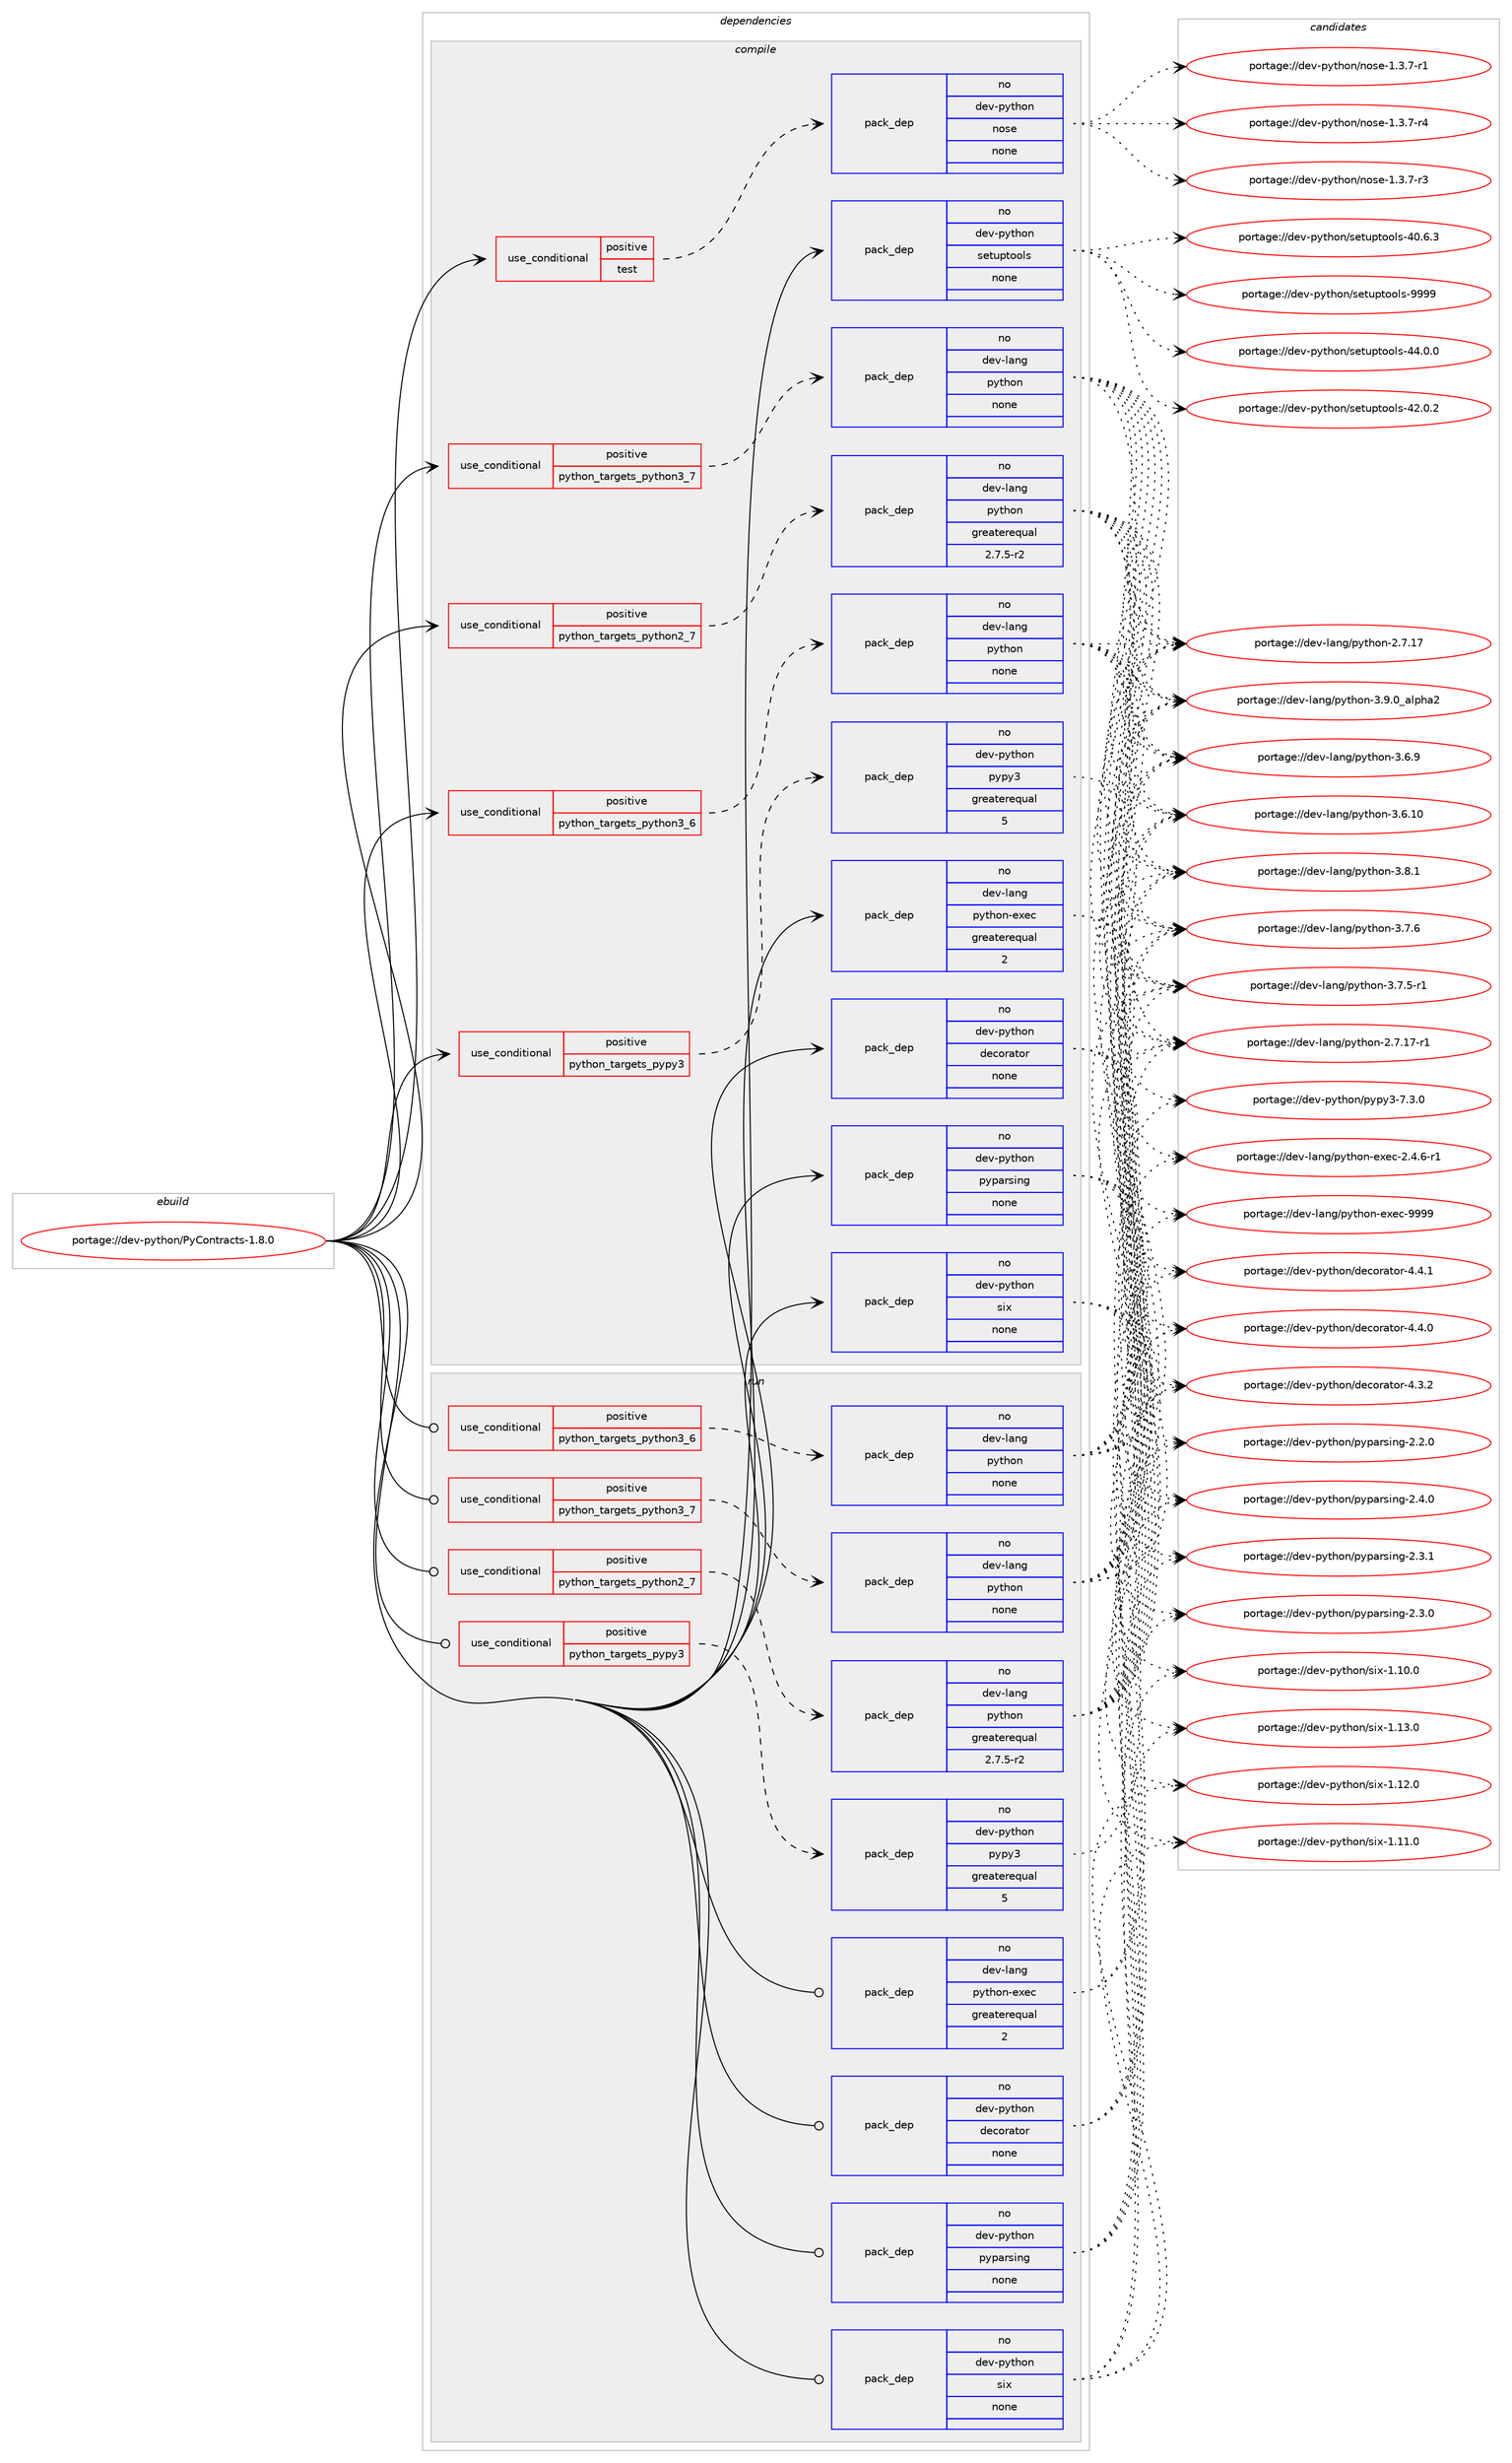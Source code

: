 digraph prolog {

# *************
# Graph options
# *************

newrank=true;
concentrate=true;
compound=true;
graph [rankdir=LR,fontname=Helvetica,fontsize=10,ranksep=1.5];#, ranksep=2.5, nodesep=0.2];
edge  [arrowhead=vee];
node  [fontname=Helvetica,fontsize=10];

# **********
# The ebuild
# **********

subgraph cluster_leftcol {
color=gray;
label=<<i>ebuild</i>>;
id [label="portage://dev-python/PyContracts-1.8.0", color=red, width=4, href="../dev-python/PyContracts-1.8.0.svg"];
}

# ****************
# The dependencies
# ****************

subgraph cluster_midcol {
color=gray;
label=<<i>dependencies</i>>;
subgraph cluster_compile {
fillcolor="#eeeeee";
style=filled;
label=<<i>compile</i>>;
subgraph cond119621 {
dependency473492 [label=<<TABLE BORDER="0" CELLBORDER="1" CELLSPACING="0" CELLPADDING="4"><TR><TD ROWSPAN="3" CELLPADDING="10">use_conditional</TD></TR><TR><TD>positive</TD></TR><TR><TD>python_targets_pypy3</TD></TR></TABLE>>, shape=none, color=red];
subgraph pack348854 {
dependency473493 [label=<<TABLE BORDER="0" CELLBORDER="1" CELLSPACING="0" CELLPADDING="4" WIDTH="220"><TR><TD ROWSPAN="6" CELLPADDING="30">pack_dep</TD></TR><TR><TD WIDTH="110">no</TD></TR><TR><TD>dev-python</TD></TR><TR><TD>pypy3</TD></TR><TR><TD>greaterequal</TD></TR><TR><TD>5</TD></TR></TABLE>>, shape=none, color=blue];
}
dependency473492:e -> dependency473493:w [weight=20,style="dashed",arrowhead="vee"];
}
id:e -> dependency473492:w [weight=20,style="solid",arrowhead="vee"];
subgraph cond119622 {
dependency473494 [label=<<TABLE BORDER="0" CELLBORDER="1" CELLSPACING="0" CELLPADDING="4"><TR><TD ROWSPAN="3" CELLPADDING="10">use_conditional</TD></TR><TR><TD>positive</TD></TR><TR><TD>python_targets_python2_7</TD></TR></TABLE>>, shape=none, color=red];
subgraph pack348855 {
dependency473495 [label=<<TABLE BORDER="0" CELLBORDER="1" CELLSPACING="0" CELLPADDING="4" WIDTH="220"><TR><TD ROWSPAN="6" CELLPADDING="30">pack_dep</TD></TR><TR><TD WIDTH="110">no</TD></TR><TR><TD>dev-lang</TD></TR><TR><TD>python</TD></TR><TR><TD>greaterequal</TD></TR><TR><TD>2.7.5-r2</TD></TR></TABLE>>, shape=none, color=blue];
}
dependency473494:e -> dependency473495:w [weight=20,style="dashed",arrowhead="vee"];
}
id:e -> dependency473494:w [weight=20,style="solid",arrowhead="vee"];
subgraph cond119623 {
dependency473496 [label=<<TABLE BORDER="0" CELLBORDER="1" CELLSPACING="0" CELLPADDING="4"><TR><TD ROWSPAN="3" CELLPADDING="10">use_conditional</TD></TR><TR><TD>positive</TD></TR><TR><TD>python_targets_python3_6</TD></TR></TABLE>>, shape=none, color=red];
subgraph pack348856 {
dependency473497 [label=<<TABLE BORDER="0" CELLBORDER="1" CELLSPACING="0" CELLPADDING="4" WIDTH="220"><TR><TD ROWSPAN="6" CELLPADDING="30">pack_dep</TD></TR><TR><TD WIDTH="110">no</TD></TR><TR><TD>dev-lang</TD></TR><TR><TD>python</TD></TR><TR><TD>none</TD></TR><TR><TD></TD></TR></TABLE>>, shape=none, color=blue];
}
dependency473496:e -> dependency473497:w [weight=20,style="dashed",arrowhead="vee"];
}
id:e -> dependency473496:w [weight=20,style="solid",arrowhead="vee"];
subgraph cond119624 {
dependency473498 [label=<<TABLE BORDER="0" CELLBORDER="1" CELLSPACING="0" CELLPADDING="4"><TR><TD ROWSPAN="3" CELLPADDING="10">use_conditional</TD></TR><TR><TD>positive</TD></TR><TR><TD>python_targets_python3_7</TD></TR></TABLE>>, shape=none, color=red];
subgraph pack348857 {
dependency473499 [label=<<TABLE BORDER="0" CELLBORDER="1" CELLSPACING="0" CELLPADDING="4" WIDTH="220"><TR><TD ROWSPAN="6" CELLPADDING="30">pack_dep</TD></TR><TR><TD WIDTH="110">no</TD></TR><TR><TD>dev-lang</TD></TR><TR><TD>python</TD></TR><TR><TD>none</TD></TR><TR><TD></TD></TR></TABLE>>, shape=none, color=blue];
}
dependency473498:e -> dependency473499:w [weight=20,style="dashed",arrowhead="vee"];
}
id:e -> dependency473498:w [weight=20,style="solid",arrowhead="vee"];
subgraph cond119625 {
dependency473500 [label=<<TABLE BORDER="0" CELLBORDER="1" CELLSPACING="0" CELLPADDING="4"><TR><TD ROWSPAN="3" CELLPADDING="10">use_conditional</TD></TR><TR><TD>positive</TD></TR><TR><TD>test</TD></TR></TABLE>>, shape=none, color=red];
subgraph pack348858 {
dependency473501 [label=<<TABLE BORDER="0" CELLBORDER="1" CELLSPACING="0" CELLPADDING="4" WIDTH="220"><TR><TD ROWSPAN="6" CELLPADDING="30">pack_dep</TD></TR><TR><TD WIDTH="110">no</TD></TR><TR><TD>dev-python</TD></TR><TR><TD>nose</TD></TR><TR><TD>none</TD></TR><TR><TD></TD></TR></TABLE>>, shape=none, color=blue];
}
dependency473500:e -> dependency473501:w [weight=20,style="dashed",arrowhead="vee"];
}
id:e -> dependency473500:w [weight=20,style="solid",arrowhead="vee"];
subgraph pack348859 {
dependency473502 [label=<<TABLE BORDER="0" CELLBORDER="1" CELLSPACING="0" CELLPADDING="4" WIDTH="220"><TR><TD ROWSPAN="6" CELLPADDING="30">pack_dep</TD></TR><TR><TD WIDTH="110">no</TD></TR><TR><TD>dev-lang</TD></TR><TR><TD>python-exec</TD></TR><TR><TD>greaterequal</TD></TR><TR><TD>2</TD></TR></TABLE>>, shape=none, color=blue];
}
id:e -> dependency473502:w [weight=20,style="solid",arrowhead="vee"];
subgraph pack348860 {
dependency473503 [label=<<TABLE BORDER="0" CELLBORDER="1" CELLSPACING="0" CELLPADDING="4" WIDTH="220"><TR><TD ROWSPAN="6" CELLPADDING="30">pack_dep</TD></TR><TR><TD WIDTH="110">no</TD></TR><TR><TD>dev-python</TD></TR><TR><TD>decorator</TD></TR><TR><TD>none</TD></TR><TR><TD></TD></TR></TABLE>>, shape=none, color=blue];
}
id:e -> dependency473503:w [weight=20,style="solid",arrowhead="vee"];
subgraph pack348861 {
dependency473504 [label=<<TABLE BORDER="0" CELLBORDER="1" CELLSPACING="0" CELLPADDING="4" WIDTH="220"><TR><TD ROWSPAN="6" CELLPADDING="30">pack_dep</TD></TR><TR><TD WIDTH="110">no</TD></TR><TR><TD>dev-python</TD></TR><TR><TD>pyparsing</TD></TR><TR><TD>none</TD></TR><TR><TD></TD></TR></TABLE>>, shape=none, color=blue];
}
id:e -> dependency473504:w [weight=20,style="solid",arrowhead="vee"];
subgraph pack348862 {
dependency473505 [label=<<TABLE BORDER="0" CELLBORDER="1" CELLSPACING="0" CELLPADDING="4" WIDTH="220"><TR><TD ROWSPAN="6" CELLPADDING="30">pack_dep</TD></TR><TR><TD WIDTH="110">no</TD></TR><TR><TD>dev-python</TD></TR><TR><TD>setuptools</TD></TR><TR><TD>none</TD></TR><TR><TD></TD></TR></TABLE>>, shape=none, color=blue];
}
id:e -> dependency473505:w [weight=20,style="solid",arrowhead="vee"];
subgraph pack348863 {
dependency473506 [label=<<TABLE BORDER="0" CELLBORDER="1" CELLSPACING="0" CELLPADDING="4" WIDTH="220"><TR><TD ROWSPAN="6" CELLPADDING="30">pack_dep</TD></TR><TR><TD WIDTH="110">no</TD></TR><TR><TD>dev-python</TD></TR><TR><TD>six</TD></TR><TR><TD>none</TD></TR><TR><TD></TD></TR></TABLE>>, shape=none, color=blue];
}
id:e -> dependency473506:w [weight=20,style="solid",arrowhead="vee"];
}
subgraph cluster_compileandrun {
fillcolor="#eeeeee";
style=filled;
label=<<i>compile and run</i>>;
}
subgraph cluster_run {
fillcolor="#eeeeee";
style=filled;
label=<<i>run</i>>;
subgraph cond119626 {
dependency473507 [label=<<TABLE BORDER="0" CELLBORDER="1" CELLSPACING="0" CELLPADDING="4"><TR><TD ROWSPAN="3" CELLPADDING="10">use_conditional</TD></TR><TR><TD>positive</TD></TR><TR><TD>python_targets_pypy3</TD></TR></TABLE>>, shape=none, color=red];
subgraph pack348864 {
dependency473508 [label=<<TABLE BORDER="0" CELLBORDER="1" CELLSPACING="0" CELLPADDING="4" WIDTH="220"><TR><TD ROWSPAN="6" CELLPADDING="30">pack_dep</TD></TR><TR><TD WIDTH="110">no</TD></TR><TR><TD>dev-python</TD></TR><TR><TD>pypy3</TD></TR><TR><TD>greaterequal</TD></TR><TR><TD>5</TD></TR></TABLE>>, shape=none, color=blue];
}
dependency473507:e -> dependency473508:w [weight=20,style="dashed",arrowhead="vee"];
}
id:e -> dependency473507:w [weight=20,style="solid",arrowhead="odot"];
subgraph cond119627 {
dependency473509 [label=<<TABLE BORDER="0" CELLBORDER="1" CELLSPACING="0" CELLPADDING="4"><TR><TD ROWSPAN="3" CELLPADDING="10">use_conditional</TD></TR><TR><TD>positive</TD></TR><TR><TD>python_targets_python2_7</TD></TR></TABLE>>, shape=none, color=red];
subgraph pack348865 {
dependency473510 [label=<<TABLE BORDER="0" CELLBORDER="1" CELLSPACING="0" CELLPADDING="4" WIDTH="220"><TR><TD ROWSPAN="6" CELLPADDING="30">pack_dep</TD></TR><TR><TD WIDTH="110">no</TD></TR><TR><TD>dev-lang</TD></TR><TR><TD>python</TD></TR><TR><TD>greaterequal</TD></TR><TR><TD>2.7.5-r2</TD></TR></TABLE>>, shape=none, color=blue];
}
dependency473509:e -> dependency473510:w [weight=20,style="dashed",arrowhead="vee"];
}
id:e -> dependency473509:w [weight=20,style="solid",arrowhead="odot"];
subgraph cond119628 {
dependency473511 [label=<<TABLE BORDER="0" CELLBORDER="1" CELLSPACING="0" CELLPADDING="4"><TR><TD ROWSPAN="3" CELLPADDING="10">use_conditional</TD></TR><TR><TD>positive</TD></TR><TR><TD>python_targets_python3_6</TD></TR></TABLE>>, shape=none, color=red];
subgraph pack348866 {
dependency473512 [label=<<TABLE BORDER="0" CELLBORDER="1" CELLSPACING="0" CELLPADDING="4" WIDTH="220"><TR><TD ROWSPAN="6" CELLPADDING="30">pack_dep</TD></TR><TR><TD WIDTH="110">no</TD></TR><TR><TD>dev-lang</TD></TR><TR><TD>python</TD></TR><TR><TD>none</TD></TR><TR><TD></TD></TR></TABLE>>, shape=none, color=blue];
}
dependency473511:e -> dependency473512:w [weight=20,style="dashed",arrowhead="vee"];
}
id:e -> dependency473511:w [weight=20,style="solid",arrowhead="odot"];
subgraph cond119629 {
dependency473513 [label=<<TABLE BORDER="0" CELLBORDER="1" CELLSPACING="0" CELLPADDING="4"><TR><TD ROWSPAN="3" CELLPADDING="10">use_conditional</TD></TR><TR><TD>positive</TD></TR><TR><TD>python_targets_python3_7</TD></TR></TABLE>>, shape=none, color=red];
subgraph pack348867 {
dependency473514 [label=<<TABLE BORDER="0" CELLBORDER="1" CELLSPACING="0" CELLPADDING="4" WIDTH="220"><TR><TD ROWSPAN="6" CELLPADDING="30">pack_dep</TD></TR><TR><TD WIDTH="110">no</TD></TR><TR><TD>dev-lang</TD></TR><TR><TD>python</TD></TR><TR><TD>none</TD></TR><TR><TD></TD></TR></TABLE>>, shape=none, color=blue];
}
dependency473513:e -> dependency473514:w [weight=20,style="dashed",arrowhead="vee"];
}
id:e -> dependency473513:w [weight=20,style="solid",arrowhead="odot"];
subgraph pack348868 {
dependency473515 [label=<<TABLE BORDER="0" CELLBORDER="1" CELLSPACING="0" CELLPADDING="4" WIDTH="220"><TR><TD ROWSPAN="6" CELLPADDING="30">pack_dep</TD></TR><TR><TD WIDTH="110">no</TD></TR><TR><TD>dev-lang</TD></TR><TR><TD>python-exec</TD></TR><TR><TD>greaterequal</TD></TR><TR><TD>2</TD></TR></TABLE>>, shape=none, color=blue];
}
id:e -> dependency473515:w [weight=20,style="solid",arrowhead="odot"];
subgraph pack348869 {
dependency473516 [label=<<TABLE BORDER="0" CELLBORDER="1" CELLSPACING="0" CELLPADDING="4" WIDTH="220"><TR><TD ROWSPAN="6" CELLPADDING="30">pack_dep</TD></TR><TR><TD WIDTH="110">no</TD></TR><TR><TD>dev-python</TD></TR><TR><TD>decorator</TD></TR><TR><TD>none</TD></TR><TR><TD></TD></TR></TABLE>>, shape=none, color=blue];
}
id:e -> dependency473516:w [weight=20,style="solid",arrowhead="odot"];
subgraph pack348870 {
dependency473517 [label=<<TABLE BORDER="0" CELLBORDER="1" CELLSPACING="0" CELLPADDING="4" WIDTH="220"><TR><TD ROWSPAN="6" CELLPADDING="30">pack_dep</TD></TR><TR><TD WIDTH="110">no</TD></TR><TR><TD>dev-python</TD></TR><TR><TD>pyparsing</TD></TR><TR><TD>none</TD></TR><TR><TD></TD></TR></TABLE>>, shape=none, color=blue];
}
id:e -> dependency473517:w [weight=20,style="solid",arrowhead="odot"];
subgraph pack348871 {
dependency473518 [label=<<TABLE BORDER="0" CELLBORDER="1" CELLSPACING="0" CELLPADDING="4" WIDTH="220"><TR><TD ROWSPAN="6" CELLPADDING="30">pack_dep</TD></TR><TR><TD WIDTH="110">no</TD></TR><TR><TD>dev-python</TD></TR><TR><TD>six</TD></TR><TR><TD>none</TD></TR><TR><TD></TD></TR></TABLE>>, shape=none, color=blue];
}
id:e -> dependency473518:w [weight=20,style="solid",arrowhead="odot"];
}
}

# **************
# The candidates
# **************

subgraph cluster_choices {
rank=same;
color=gray;
label=<<i>candidates</i>>;

subgraph choice348854 {
color=black;
nodesep=1;
choice100101118451121211161041111104711212111212151455546514648 [label="portage://dev-python/pypy3-7.3.0", color=red, width=4,href="../dev-python/pypy3-7.3.0.svg"];
dependency473493:e -> choice100101118451121211161041111104711212111212151455546514648:w [style=dotted,weight="100"];
}
subgraph choice348855 {
color=black;
nodesep=1;
choice10010111845108971101034711212111610411111045514657464895971081121049750 [label="portage://dev-lang/python-3.9.0_alpha2", color=red, width=4,href="../dev-lang/python-3.9.0_alpha2.svg"];
choice100101118451089711010347112121116104111110455146564649 [label="portage://dev-lang/python-3.8.1", color=red, width=4,href="../dev-lang/python-3.8.1.svg"];
choice100101118451089711010347112121116104111110455146554654 [label="portage://dev-lang/python-3.7.6", color=red, width=4,href="../dev-lang/python-3.7.6.svg"];
choice1001011184510897110103471121211161041111104551465546534511449 [label="portage://dev-lang/python-3.7.5-r1", color=red, width=4,href="../dev-lang/python-3.7.5-r1.svg"];
choice100101118451089711010347112121116104111110455146544657 [label="portage://dev-lang/python-3.6.9", color=red, width=4,href="../dev-lang/python-3.6.9.svg"];
choice10010111845108971101034711212111610411111045514654464948 [label="portage://dev-lang/python-3.6.10", color=red, width=4,href="../dev-lang/python-3.6.10.svg"];
choice100101118451089711010347112121116104111110455046554649554511449 [label="portage://dev-lang/python-2.7.17-r1", color=red, width=4,href="../dev-lang/python-2.7.17-r1.svg"];
choice10010111845108971101034711212111610411111045504655464955 [label="portage://dev-lang/python-2.7.17", color=red, width=4,href="../dev-lang/python-2.7.17.svg"];
dependency473495:e -> choice10010111845108971101034711212111610411111045514657464895971081121049750:w [style=dotted,weight="100"];
dependency473495:e -> choice100101118451089711010347112121116104111110455146564649:w [style=dotted,weight="100"];
dependency473495:e -> choice100101118451089711010347112121116104111110455146554654:w [style=dotted,weight="100"];
dependency473495:e -> choice1001011184510897110103471121211161041111104551465546534511449:w [style=dotted,weight="100"];
dependency473495:e -> choice100101118451089711010347112121116104111110455146544657:w [style=dotted,weight="100"];
dependency473495:e -> choice10010111845108971101034711212111610411111045514654464948:w [style=dotted,weight="100"];
dependency473495:e -> choice100101118451089711010347112121116104111110455046554649554511449:w [style=dotted,weight="100"];
dependency473495:e -> choice10010111845108971101034711212111610411111045504655464955:w [style=dotted,weight="100"];
}
subgraph choice348856 {
color=black;
nodesep=1;
choice10010111845108971101034711212111610411111045514657464895971081121049750 [label="portage://dev-lang/python-3.9.0_alpha2", color=red, width=4,href="../dev-lang/python-3.9.0_alpha2.svg"];
choice100101118451089711010347112121116104111110455146564649 [label="portage://dev-lang/python-3.8.1", color=red, width=4,href="../dev-lang/python-3.8.1.svg"];
choice100101118451089711010347112121116104111110455146554654 [label="portage://dev-lang/python-3.7.6", color=red, width=4,href="../dev-lang/python-3.7.6.svg"];
choice1001011184510897110103471121211161041111104551465546534511449 [label="portage://dev-lang/python-3.7.5-r1", color=red, width=4,href="../dev-lang/python-3.7.5-r1.svg"];
choice100101118451089711010347112121116104111110455146544657 [label="portage://dev-lang/python-3.6.9", color=red, width=4,href="../dev-lang/python-3.6.9.svg"];
choice10010111845108971101034711212111610411111045514654464948 [label="portage://dev-lang/python-3.6.10", color=red, width=4,href="../dev-lang/python-3.6.10.svg"];
choice100101118451089711010347112121116104111110455046554649554511449 [label="portage://dev-lang/python-2.7.17-r1", color=red, width=4,href="../dev-lang/python-2.7.17-r1.svg"];
choice10010111845108971101034711212111610411111045504655464955 [label="portage://dev-lang/python-2.7.17", color=red, width=4,href="../dev-lang/python-2.7.17.svg"];
dependency473497:e -> choice10010111845108971101034711212111610411111045514657464895971081121049750:w [style=dotted,weight="100"];
dependency473497:e -> choice100101118451089711010347112121116104111110455146564649:w [style=dotted,weight="100"];
dependency473497:e -> choice100101118451089711010347112121116104111110455146554654:w [style=dotted,weight="100"];
dependency473497:e -> choice1001011184510897110103471121211161041111104551465546534511449:w [style=dotted,weight="100"];
dependency473497:e -> choice100101118451089711010347112121116104111110455146544657:w [style=dotted,weight="100"];
dependency473497:e -> choice10010111845108971101034711212111610411111045514654464948:w [style=dotted,weight="100"];
dependency473497:e -> choice100101118451089711010347112121116104111110455046554649554511449:w [style=dotted,weight="100"];
dependency473497:e -> choice10010111845108971101034711212111610411111045504655464955:w [style=dotted,weight="100"];
}
subgraph choice348857 {
color=black;
nodesep=1;
choice10010111845108971101034711212111610411111045514657464895971081121049750 [label="portage://dev-lang/python-3.9.0_alpha2", color=red, width=4,href="../dev-lang/python-3.9.0_alpha2.svg"];
choice100101118451089711010347112121116104111110455146564649 [label="portage://dev-lang/python-3.8.1", color=red, width=4,href="../dev-lang/python-3.8.1.svg"];
choice100101118451089711010347112121116104111110455146554654 [label="portage://dev-lang/python-3.7.6", color=red, width=4,href="../dev-lang/python-3.7.6.svg"];
choice1001011184510897110103471121211161041111104551465546534511449 [label="portage://dev-lang/python-3.7.5-r1", color=red, width=4,href="../dev-lang/python-3.7.5-r1.svg"];
choice100101118451089711010347112121116104111110455146544657 [label="portage://dev-lang/python-3.6.9", color=red, width=4,href="../dev-lang/python-3.6.9.svg"];
choice10010111845108971101034711212111610411111045514654464948 [label="portage://dev-lang/python-3.6.10", color=red, width=4,href="../dev-lang/python-3.6.10.svg"];
choice100101118451089711010347112121116104111110455046554649554511449 [label="portage://dev-lang/python-2.7.17-r1", color=red, width=4,href="../dev-lang/python-2.7.17-r1.svg"];
choice10010111845108971101034711212111610411111045504655464955 [label="portage://dev-lang/python-2.7.17", color=red, width=4,href="../dev-lang/python-2.7.17.svg"];
dependency473499:e -> choice10010111845108971101034711212111610411111045514657464895971081121049750:w [style=dotted,weight="100"];
dependency473499:e -> choice100101118451089711010347112121116104111110455146564649:w [style=dotted,weight="100"];
dependency473499:e -> choice100101118451089711010347112121116104111110455146554654:w [style=dotted,weight="100"];
dependency473499:e -> choice1001011184510897110103471121211161041111104551465546534511449:w [style=dotted,weight="100"];
dependency473499:e -> choice100101118451089711010347112121116104111110455146544657:w [style=dotted,weight="100"];
dependency473499:e -> choice10010111845108971101034711212111610411111045514654464948:w [style=dotted,weight="100"];
dependency473499:e -> choice100101118451089711010347112121116104111110455046554649554511449:w [style=dotted,weight="100"];
dependency473499:e -> choice10010111845108971101034711212111610411111045504655464955:w [style=dotted,weight="100"];
}
subgraph choice348858 {
color=black;
nodesep=1;
choice10010111845112121116104111110471101111151014549465146554511452 [label="portage://dev-python/nose-1.3.7-r4", color=red, width=4,href="../dev-python/nose-1.3.7-r4.svg"];
choice10010111845112121116104111110471101111151014549465146554511451 [label="portage://dev-python/nose-1.3.7-r3", color=red, width=4,href="../dev-python/nose-1.3.7-r3.svg"];
choice10010111845112121116104111110471101111151014549465146554511449 [label="portage://dev-python/nose-1.3.7-r1", color=red, width=4,href="../dev-python/nose-1.3.7-r1.svg"];
dependency473501:e -> choice10010111845112121116104111110471101111151014549465146554511452:w [style=dotted,weight="100"];
dependency473501:e -> choice10010111845112121116104111110471101111151014549465146554511451:w [style=dotted,weight="100"];
dependency473501:e -> choice10010111845112121116104111110471101111151014549465146554511449:w [style=dotted,weight="100"];
}
subgraph choice348859 {
color=black;
nodesep=1;
choice10010111845108971101034711212111610411111045101120101994557575757 [label="portage://dev-lang/python-exec-9999", color=red, width=4,href="../dev-lang/python-exec-9999.svg"];
choice10010111845108971101034711212111610411111045101120101994550465246544511449 [label="portage://dev-lang/python-exec-2.4.6-r1", color=red, width=4,href="../dev-lang/python-exec-2.4.6-r1.svg"];
dependency473502:e -> choice10010111845108971101034711212111610411111045101120101994557575757:w [style=dotted,weight="100"];
dependency473502:e -> choice10010111845108971101034711212111610411111045101120101994550465246544511449:w [style=dotted,weight="100"];
}
subgraph choice348860 {
color=black;
nodesep=1;
choice10010111845112121116104111110471001019911111497116111114455246524649 [label="portage://dev-python/decorator-4.4.1", color=red, width=4,href="../dev-python/decorator-4.4.1.svg"];
choice10010111845112121116104111110471001019911111497116111114455246524648 [label="portage://dev-python/decorator-4.4.0", color=red, width=4,href="../dev-python/decorator-4.4.0.svg"];
choice10010111845112121116104111110471001019911111497116111114455246514650 [label="portage://dev-python/decorator-4.3.2", color=red, width=4,href="../dev-python/decorator-4.3.2.svg"];
dependency473503:e -> choice10010111845112121116104111110471001019911111497116111114455246524649:w [style=dotted,weight="100"];
dependency473503:e -> choice10010111845112121116104111110471001019911111497116111114455246524648:w [style=dotted,weight="100"];
dependency473503:e -> choice10010111845112121116104111110471001019911111497116111114455246514650:w [style=dotted,weight="100"];
}
subgraph choice348861 {
color=black;
nodesep=1;
choice100101118451121211161041111104711212111297114115105110103455046524648 [label="portage://dev-python/pyparsing-2.4.0", color=red, width=4,href="../dev-python/pyparsing-2.4.0.svg"];
choice100101118451121211161041111104711212111297114115105110103455046514649 [label="portage://dev-python/pyparsing-2.3.1", color=red, width=4,href="../dev-python/pyparsing-2.3.1.svg"];
choice100101118451121211161041111104711212111297114115105110103455046514648 [label="portage://dev-python/pyparsing-2.3.0", color=red, width=4,href="../dev-python/pyparsing-2.3.0.svg"];
choice100101118451121211161041111104711212111297114115105110103455046504648 [label="portage://dev-python/pyparsing-2.2.0", color=red, width=4,href="../dev-python/pyparsing-2.2.0.svg"];
dependency473504:e -> choice100101118451121211161041111104711212111297114115105110103455046524648:w [style=dotted,weight="100"];
dependency473504:e -> choice100101118451121211161041111104711212111297114115105110103455046514649:w [style=dotted,weight="100"];
dependency473504:e -> choice100101118451121211161041111104711212111297114115105110103455046514648:w [style=dotted,weight="100"];
dependency473504:e -> choice100101118451121211161041111104711212111297114115105110103455046504648:w [style=dotted,weight="100"];
}
subgraph choice348862 {
color=black;
nodesep=1;
choice10010111845112121116104111110471151011161171121161111111081154557575757 [label="portage://dev-python/setuptools-9999", color=red, width=4,href="../dev-python/setuptools-9999.svg"];
choice100101118451121211161041111104711510111611711211611111110811545525246484648 [label="portage://dev-python/setuptools-44.0.0", color=red, width=4,href="../dev-python/setuptools-44.0.0.svg"];
choice100101118451121211161041111104711510111611711211611111110811545525046484650 [label="portage://dev-python/setuptools-42.0.2", color=red, width=4,href="../dev-python/setuptools-42.0.2.svg"];
choice100101118451121211161041111104711510111611711211611111110811545524846544651 [label="portage://dev-python/setuptools-40.6.3", color=red, width=4,href="../dev-python/setuptools-40.6.3.svg"];
dependency473505:e -> choice10010111845112121116104111110471151011161171121161111111081154557575757:w [style=dotted,weight="100"];
dependency473505:e -> choice100101118451121211161041111104711510111611711211611111110811545525246484648:w [style=dotted,weight="100"];
dependency473505:e -> choice100101118451121211161041111104711510111611711211611111110811545525046484650:w [style=dotted,weight="100"];
dependency473505:e -> choice100101118451121211161041111104711510111611711211611111110811545524846544651:w [style=dotted,weight="100"];
}
subgraph choice348863 {
color=black;
nodesep=1;
choice100101118451121211161041111104711510512045494649514648 [label="portage://dev-python/six-1.13.0", color=red, width=4,href="../dev-python/six-1.13.0.svg"];
choice100101118451121211161041111104711510512045494649504648 [label="portage://dev-python/six-1.12.0", color=red, width=4,href="../dev-python/six-1.12.0.svg"];
choice100101118451121211161041111104711510512045494649494648 [label="portage://dev-python/six-1.11.0", color=red, width=4,href="../dev-python/six-1.11.0.svg"];
choice100101118451121211161041111104711510512045494649484648 [label="portage://dev-python/six-1.10.0", color=red, width=4,href="../dev-python/six-1.10.0.svg"];
dependency473506:e -> choice100101118451121211161041111104711510512045494649514648:w [style=dotted,weight="100"];
dependency473506:e -> choice100101118451121211161041111104711510512045494649504648:w [style=dotted,weight="100"];
dependency473506:e -> choice100101118451121211161041111104711510512045494649494648:w [style=dotted,weight="100"];
dependency473506:e -> choice100101118451121211161041111104711510512045494649484648:w [style=dotted,weight="100"];
}
subgraph choice348864 {
color=black;
nodesep=1;
choice100101118451121211161041111104711212111212151455546514648 [label="portage://dev-python/pypy3-7.3.0", color=red, width=4,href="../dev-python/pypy3-7.3.0.svg"];
dependency473508:e -> choice100101118451121211161041111104711212111212151455546514648:w [style=dotted,weight="100"];
}
subgraph choice348865 {
color=black;
nodesep=1;
choice10010111845108971101034711212111610411111045514657464895971081121049750 [label="portage://dev-lang/python-3.9.0_alpha2", color=red, width=4,href="../dev-lang/python-3.9.0_alpha2.svg"];
choice100101118451089711010347112121116104111110455146564649 [label="portage://dev-lang/python-3.8.1", color=red, width=4,href="../dev-lang/python-3.8.1.svg"];
choice100101118451089711010347112121116104111110455146554654 [label="portage://dev-lang/python-3.7.6", color=red, width=4,href="../dev-lang/python-3.7.6.svg"];
choice1001011184510897110103471121211161041111104551465546534511449 [label="portage://dev-lang/python-3.7.5-r1", color=red, width=4,href="../dev-lang/python-3.7.5-r1.svg"];
choice100101118451089711010347112121116104111110455146544657 [label="portage://dev-lang/python-3.6.9", color=red, width=4,href="../dev-lang/python-3.6.9.svg"];
choice10010111845108971101034711212111610411111045514654464948 [label="portage://dev-lang/python-3.6.10", color=red, width=4,href="../dev-lang/python-3.6.10.svg"];
choice100101118451089711010347112121116104111110455046554649554511449 [label="portage://dev-lang/python-2.7.17-r1", color=red, width=4,href="../dev-lang/python-2.7.17-r1.svg"];
choice10010111845108971101034711212111610411111045504655464955 [label="portage://dev-lang/python-2.7.17", color=red, width=4,href="../dev-lang/python-2.7.17.svg"];
dependency473510:e -> choice10010111845108971101034711212111610411111045514657464895971081121049750:w [style=dotted,weight="100"];
dependency473510:e -> choice100101118451089711010347112121116104111110455146564649:w [style=dotted,weight="100"];
dependency473510:e -> choice100101118451089711010347112121116104111110455146554654:w [style=dotted,weight="100"];
dependency473510:e -> choice1001011184510897110103471121211161041111104551465546534511449:w [style=dotted,weight="100"];
dependency473510:e -> choice100101118451089711010347112121116104111110455146544657:w [style=dotted,weight="100"];
dependency473510:e -> choice10010111845108971101034711212111610411111045514654464948:w [style=dotted,weight="100"];
dependency473510:e -> choice100101118451089711010347112121116104111110455046554649554511449:w [style=dotted,weight="100"];
dependency473510:e -> choice10010111845108971101034711212111610411111045504655464955:w [style=dotted,weight="100"];
}
subgraph choice348866 {
color=black;
nodesep=1;
choice10010111845108971101034711212111610411111045514657464895971081121049750 [label="portage://dev-lang/python-3.9.0_alpha2", color=red, width=4,href="../dev-lang/python-3.9.0_alpha2.svg"];
choice100101118451089711010347112121116104111110455146564649 [label="portage://dev-lang/python-3.8.1", color=red, width=4,href="../dev-lang/python-3.8.1.svg"];
choice100101118451089711010347112121116104111110455146554654 [label="portage://dev-lang/python-3.7.6", color=red, width=4,href="../dev-lang/python-3.7.6.svg"];
choice1001011184510897110103471121211161041111104551465546534511449 [label="portage://dev-lang/python-3.7.5-r1", color=red, width=4,href="../dev-lang/python-3.7.5-r1.svg"];
choice100101118451089711010347112121116104111110455146544657 [label="portage://dev-lang/python-3.6.9", color=red, width=4,href="../dev-lang/python-3.6.9.svg"];
choice10010111845108971101034711212111610411111045514654464948 [label="portage://dev-lang/python-3.6.10", color=red, width=4,href="../dev-lang/python-3.6.10.svg"];
choice100101118451089711010347112121116104111110455046554649554511449 [label="portage://dev-lang/python-2.7.17-r1", color=red, width=4,href="../dev-lang/python-2.7.17-r1.svg"];
choice10010111845108971101034711212111610411111045504655464955 [label="portage://dev-lang/python-2.7.17", color=red, width=4,href="../dev-lang/python-2.7.17.svg"];
dependency473512:e -> choice10010111845108971101034711212111610411111045514657464895971081121049750:w [style=dotted,weight="100"];
dependency473512:e -> choice100101118451089711010347112121116104111110455146564649:w [style=dotted,weight="100"];
dependency473512:e -> choice100101118451089711010347112121116104111110455146554654:w [style=dotted,weight="100"];
dependency473512:e -> choice1001011184510897110103471121211161041111104551465546534511449:w [style=dotted,weight="100"];
dependency473512:e -> choice100101118451089711010347112121116104111110455146544657:w [style=dotted,weight="100"];
dependency473512:e -> choice10010111845108971101034711212111610411111045514654464948:w [style=dotted,weight="100"];
dependency473512:e -> choice100101118451089711010347112121116104111110455046554649554511449:w [style=dotted,weight="100"];
dependency473512:e -> choice10010111845108971101034711212111610411111045504655464955:w [style=dotted,weight="100"];
}
subgraph choice348867 {
color=black;
nodesep=1;
choice10010111845108971101034711212111610411111045514657464895971081121049750 [label="portage://dev-lang/python-3.9.0_alpha2", color=red, width=4,href="../dev-lang/python-3.9.0_alpha2.svg"];
choice100101118451089711010347112121116104111110455146564649 [label="portage://dev-lang/python-3.8.1", color=red, width=4,href="../dev-lang/python-3.8.1.svg"];
choice100101118451089711010347112121116104111110455146554654 [label="portage://dev-lang/python-3.7.6", color=red, width=4,href="../dev-lang/python-3.7.6.svg"];
choice1001011184510897110103471121211161041111104551465546534511449 [label="portage://dev-lang/python-3.7.5-r1", color=red, width=4,href="../dev-lang/python-3.7.5-r1.svg"];
choice100101118451089711010347112121116104111110455146544657 [label="portage://dev-lang/python-3.6.9", color=red, width=4,href="../dev-lang/python-3.6.9.svg"];
choice10010111845108971101034711212111610411111045514654464948 [label="portage://dev-lang/python-3.6.10", color=red, width=4,href="../dev-lang/python-3.6.10.svg"];
choice100101118451089711010347112121116104111110455046554649554511449 [label="portage://dev-lang/python-2.7.17-r1", color=red, width=4,href="../dev-lang/python-2.7.17-r1.svg"];
choice10010111845108971101034711212111610411111045504655464955 [label="portage://dev-lang/python-2.7.17", color=red, width=4,href="../dev-lang/python-2.7.17.svg"];
dependency473514:e -> choice10010111845108971101034711212111610411111045514657464895971081121049750:w [style=dotted,weight="100"];
dependency473514:e -> choice100101118451089711010347112121116104111110455146564649:w [style=dotted,weight="100"];
dependency473514:e -> choice100101118451089711010347112121116104111110455146554654:w [style=dotted,weight="100"];
dependency473514:e -> choice1001011184510897110103471121211161041111104551465546534511449:w [style=dotted,weight="100"];
dependency473514:e -> choice100101118451089711010347112121116104111110455146544657:w [style=dotted,weight="100"];
dependency473514:e -> choice10010111845108971101034711212111610411111045514654464948:w [style=dotted,weight="100"];
dependency473514:e -> choice100101118451089711010347112121116104111110455046554649554511449:w [style=dotted,weight="100"];
dependency473514:e -> choice10010111845108971101034711212111610411111045504655464955:w [style=dotted,weight="100"];
}
subgraph choice348868 {
color=black;
nodesep=1;
choice10010111845108971101034711212111610411111045101120101994557575757 [label="portage://dev-lang/python-exec-9999", color=red, width=4,href="../dev-lang/python-exec-9999.svg"];
choice10010111845108971101034711212111610411111045101120101994550465246544511449 [label="portage://dev-lang/python-exec-2.4.6-r1", color=red, width=4,href="../dev-lang/python-exec-2.4.6-r1.svg"];
dependency473515:e -> choice10010111845108971101034711212111610411111045101120101994557575757:w [style=dotted,weight="100"];
dependency473515:e -> choice10010111845108971101034711212111610411111045101120101994550465246544511449:w [style=dotted,weight="100"];
}
subgraph choice348869 {
color=black;
nodesep=1;
choice10010111845112121116104111110471001019911111497116111114455246524649 [label="portage://dev-python/decorator-4.4.1", color=red, width=4,href="../dev-python/decorator-4.4.1.svg"];
choice10010111845112121116104111110471001019911111497116111114455246524648 [label="portage://dev-python/decorator-4.4.0", color=red, width=4,href="../dev-python/decorator-4.4.0.svg"];
choice10010111845112121116104111110471001019911111497116111114455246514650 [label="portage://dev-python/decorator-4.3.2", color=red, width=4,href="../dev-python/decorator-4.3.2.svg"];
dependency473516:e -> choice10010111845112121116104111110471001019911111497116111114455246524649:w [style=dotted,weight="100"];
dependency473516:e -> choice10010111845112121116104111110471001019911111497116111114455246524648:w [style=dotted,weight="100"];
dependency473516:e -> choice10010111845112121116104111110471001019911111497116111114455246514650:w [style=dotted,weight="100"];
}
subgraph choice348870 {
color=black;
nodesep=1;
choice100101118451121211161041111104711212111297114115105110103455046524648 [label="portage://dev-python/pyparsing-2.4.0", color=red, width=4,href="../dev-python/pyparsing-2.4.0.svg"];
choice100101118451121211161041111104711212111297114115105110103455046514649 [label="portage://dev-python/pyparsing-2.3.1", color=red, width=4,href="../dev-python/pyparsing-2.3.1.svg"];
choice100101118451121211161041111104711212111297114115105110103455046514648 [label="portage://dev-python/pyparsing-2.3.0", color=red, width=4,href="../dev-python/pyparsing-2.3.0.svg"];
choice100101118451121211161041111104711212111297114115105110103455046504648 [label="portage://dev-python/pyparsing-2.2.0", color=red, width=4,href="../dev-python/pyparsing-2.2.0.svg"];
dependency473517:e -> choice100101118451121211161041111104711212111297114115105110103455046524648:w [style=dotted,weight="100"];
dependency473517:e -> choice100101118451121211161041111104711212111297114115105110103455046514649:w [style=dotted,weight="100"];
dependency473517:e -> choice100101118451121211161041111104711212111297114115105110103455046514648:w [style=dotted,weight="100"];
dependency473517:e -> choice100101118451121211161041111104711212111297114115105110103455046504648:w [style=dotted,weight="100"];
}
subgraph choice348871 {
color=black;
nodesep=1;
choice100101118451121211161041111104711510512045494649514648 [label="portage://dev-python/six-1.13.0", color=red, width=4,href="../dev-python/six-1.13.0.svg"];
choice100101118451121211161041111104711510512045494649504648 [label="portage://dev-python/six-1.12.0", color=red, width=4,href="../dev-python/six-1.12.0.svg"];
choice100101118451121211161041111104711510512045494649494648 [label="portage://dev-python/six-1.11.0", color=red, width=4,href="../dev-python/six-1.11.0.svg"];
choice100101118451121211161041111104711510512045494649484648 [label="portage://dev-python/six-1.10.0", color=red, width=4,href="../dev-python/six-1.10.0.svg"];
dependency473518:e -> choice100101118451121211161041111104711510512045494649514648:w [style=dotted,weight="100"];
dependency473518:e -> choice100101118451121211161041111104711510512045494649504648:w [style=dotted,weight="100"];
dependency473518:e -> choice100101118451121211161041111104711510512045494649494648:w [style=dotted,weight="100"];
dependency473518:e -> choice100101118451121211161041111104711510512045494649484648:w [style=dotted,weight="100"];
}
}

}
